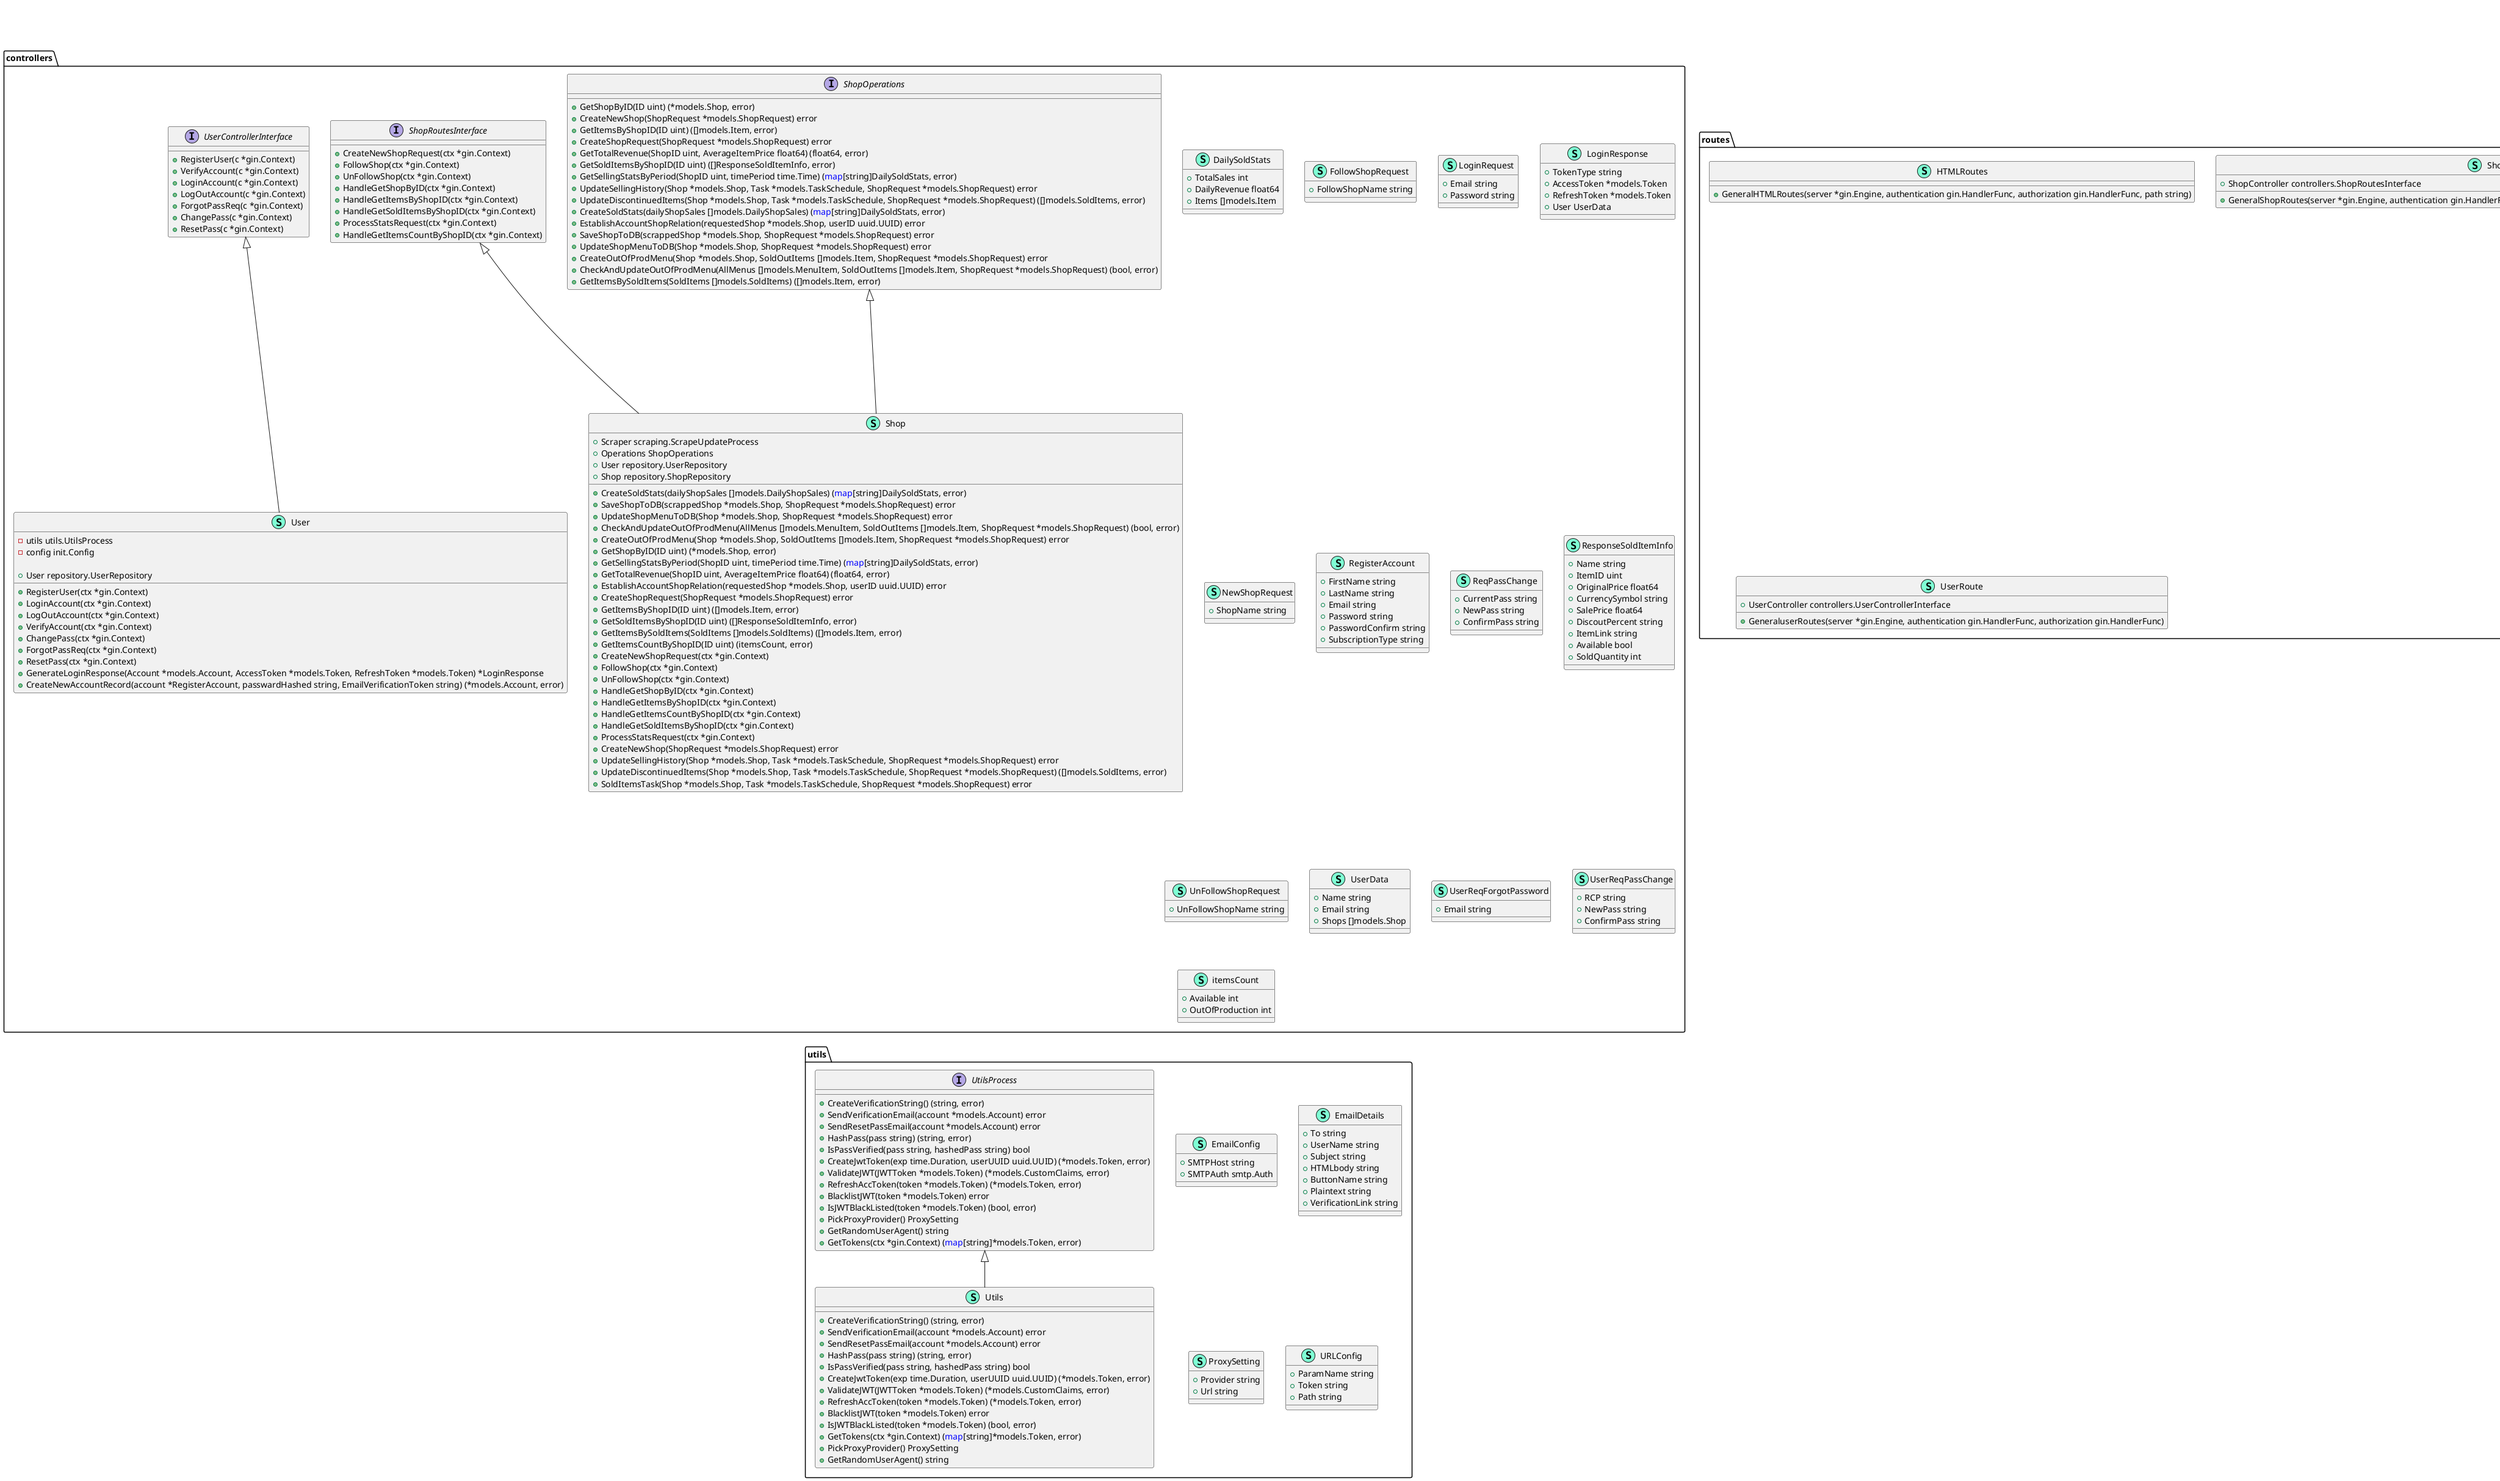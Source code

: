 @startuml EtsyScraper Architecture Diagram
namespace collector {
    class DefaultCollector << (S,Aquamarine) >> {
        + C *colly.Collector

    }
}


namespace controllers {
    class DailySoldStats << (S,Aquamarine) >> {
        + TotalSales int
        + DailyRevenue float64
        + Items []models.Item

    }
    class FollowShopRequest << (S,Aquamarine) >> {
        + FollowShopName string

    }
    class LoginRequest << (S,Aquamarine) >> {
        + Email string
        + Password string

    }
    class LoginResponse << (S,Aquamarine) >> {
        + TokenType string
        + AccessToken *models.Token
        + RefreshToken *models.Token
        + User UserData

    }
    class NewShopRequest << (S,Aquamarine) >> {
        + ShopName string

    }
    class RegisterAccount << (S,Aquamarine) >> {
        + FirstName string
        + LastName string
        + Email string
        + Password string
        + PasswordConfirm string
        + SubscriptionType string

    }
    class ReqPassChange << (S,Aquamarine) >> {
        + CurrentPass string
        + NewPass string
        + ConfirmPass string

    }
    class ResponseSoldItemInfo << (S,Aquamarine) >> {
        + Name string
        + ItemID uint
        + OriginalPrice float64
        + CurrencySymbol string
        + SalePrice float64
        + DiscoutPercent string
        + ItemLink string
        + Available bool
        + SoldQuantity int

    }
    class Shop << (S,Aquamarine) >> {
        + Scraper scraping.ScrapeUpdateProcess
        + Operations ShopOperations
        + User repository.UserRepository
        + Shop repository.ShopRepository

        + CreateSoldStats(dailyShopSales []models.DailyShopSales) (<font color=blue>map</font>[string]DailySoldStats, error)
        + SaveShopToDB(scrappedShop *models.Shop, ShopRequest *models.ShopRequest) error
        + UpdateShopMenuToDB(Shop *models.Shop, ShopRequest *models.ShopRequest) error
        + CheckAndUpdateOutOfProdMenu(AllMenus []models.MenuItem, SoldOutItems []models.Item, ShopRequest *models.ShopRequest) (bool, error)
        + CreateOutOfProdMenu(Shop *models.Shop, SoldOutItems []models.Item, ShopRequest *models.ShopRequest) error
        + GetShopByID(ID uint) (*models.Shop, error)
        + GetSellingStatsByPeriod(ShopID uint, timePeriod time.Time) (<font color=blue>map</font>[string]DailySoldStats, error)
        + GetTotalRevenue(ShopID uint, AverageItemPrice float64) (float64, error)
        + EstablishAccountShopRelation(requestedShop *models.Shop, userID uuid.UUID) error
        + CreateShopRequest(ShopRequest *models.ShopRequest) error
        + GetItemsByShopID(ID uint) ([]models.Item, error)
        + GetSoldItemsByShopID(ID uint) ([]ResponseSoldItemInfo, error)
        + GetItemsBySoldItems(SoldItems []models.SoldItems) ([]models.Item, error)
        + GetItemsCountByShopID(ID uint) (itemsCount, error)
        + CreateNewShopRequest(ctx *gin.Context) 
        + FollowShop(ctx *gin.Context) 
        + UnFollowShop(ctx *gin.Context) 
        + HandleGetShopByID(ctx *gin.Context) 
        + HandleGetItemsByShopID(ctx *gin.Context) 
        + HandleGetItemsCountByShopID(ctx *gin.Context) 
        + HandleGetSoldItemsByShopID(ctx *gin.Context) 
        + ProcessStatsRequest(ctx *gin.Context) 
        + CreateNewShop(ShopRequest *models.ShopRequest) error
        + UpdateSellingHistory(Shop *models.Shop, Task *models.TaskSchedule, ShopRequest *models.ShopRequest) error
        + UpdateDiscontinuedItems(Shop *models.Shop, Task *models.TaskSchedule, ShopRequest *models.ShopRequest) ([]models.SoldItems, error)
        + SoldItemsTask(Shop *models.Shop, Task *models.TaskSchedule, ShopRequest *models.ShopRequest) error

    }
    interface ShopOperations  {
        + GetShopByID(ID uint) (*models.Shop, error)
        + CreateNewShop(ShopRequest *models.ShopRequest) error
        + GetItemsByShopID(ID uint) ([]models.Item, error)
        + CreateShopRequest(ShopRequest *models.ShopRequest) error
        + GetTotalRevenue(ShopID uint, AverageItemPrice float64) (float64, error)
        + GetSoldItemsByShopID(ID uint) ([]ResponseSoldItemInfo, error)
        + GetSellingStatsByPeriod(ShopID uint, timePeriod time.Time) (<font color=blue>map</font>[string]DailySoldStats, error)
        + UpdateSellingHistory(Shop *models.Shop, Task *models.TaskSchedule, ShopRequest *models.ShopRequest) error
        + UpdateDiscontinuedItems(Shop *models.Shop, Task *models.TaskSchedule, ShopRequest *models.ShopRequest) ([]models.SoldItems, error)
        + CreateSoldStats(dailyShopSales []models.DailyShopSales) (<font color=blue>map</font>[string]DailySoldStats, error)
        + EstablishAccountShopRelation(requestedShop *models.Shop, userID uuid.UUID) error
        + SaveShopToDB(scrappedShop *models.Shop, ShopRequest *models.ShopRequest) error
        + UpdateShopMenuToDB(Shop *models.Shop, ShopRequest *models.ShopRequest) error
        + CreateOutOfProdMenu(Shop *models.Shop, SoldOutItems []models.Item, ShopRequest *models.ShopRequest) error
        + CheckAndUpdateOutOfProdMenu(AllMenus []models.MenuItem, SoldOutItems []models.Item, ShopRequest *models.ShopRequest) (bool, error)
        + GetItemsBySoldItems(SoldItems []models.SoldItems) ([]models.Item, error)

    }
    interface ShopRoutesInterface  {
        + CreateNewShopRequest(ctx *gin.Context) 
        + FollowShop(ctx *gin.Context) 
        + UnFollowShop(ctx *gin.Context) 
        + HandleGetShopByID(ctx *gin.Context) 
        + HandleGetItemsByShopID(ctx *gin.Context) 
        + HandleGetSoldItemsByShopID(ctx *gin.Context) 
        + ProcessStatsRequest(ctx *gin.Context) 
        + HandleGetItemsCountByShopID(ctx *gin.Context) 

    }
    class UnFollowShopRequest << (S,Aquamarine) >> {
        + UnFollowShopName string

    }
    class User << (S,Aquamarine) >> {
        - utils utils.UtilsProcess
        - config init.Config

        + User repository.UserRepository

        + RegisterUser(ctx *gin.Context) 
        + LoginAccount(ctx *gin.Context) 
        + LogOutAccount(ctx *gin.Context) 
        + VerifyAccount(ctx *gin.Context) 
        + ChangePass(ctx *gin.Context) 
        + ForgotPassReq(ctx *gin.Context) 
        + ResetPass(ctx *gin.Context) 
        + GenerateLoginResponse(Account *models.Account, AccessToken *models.Token, RefreshToken *models.Token) *LoginResponse
        + CreateNewAccountRecord(account *RegisterAccount, passwardHashed string, EmailVerificationToken string) (*models.Account, error)

    }
    interface UserControllerInterface  {
        + RegisterUser(c *gin.Context) 
        + VerifyAccount(c *gin.Context) 
        + LoginAccount(c *gin.Context) 
        + LogOutAccount(c *gin.Context) 
        + ForgotPassReq(c *gin.Context) 
        + ChangePass(c *gin.Context) 
        + ResetPass(c *gin.Context) 

    }
    class UserData << (S,Aquamarine) >> {
        + Name string
        + Email string
        + Shops []models.Shop

    }
    class UserReqForgotPassword << (S,Aquamarine) >> {
        + Email string

    }
    class UserReqPassChange << (S,Aquamarine) >> {
        + RCP string
        + NewPass string
        + ConfirmPass string

    }
    class itemsCount << (S,Aquamarine) >> {
        + Available int
        + OutOfProduction int

    }
}

"controllers.ShopOperations" <|-- "controllers.Shop"
"controllers.ShopRoutesInterface" <|-- "controllers.Shop"
"controllers.UserControllerInterface" <|-- "controllers.User"

namespace initializer {
    class Config << (S,Aquamarine) >> {
        + DataBaseHost string
        + DataBaseUserName string
        + DatabaseUserPassword string
        + DataBaseName string
        + DataBasePort string
        + ServerPort string
        + ClientOrigin string
        + JwtSecret string
        + AccTokenExp time.Duration
        + RefTokenExp time.Duration
        + EmailAddress string
        + SMTPHost string
        + SMTPPass string
        + SMTPPort int
        + SMTPUser string
        + RedisURL string
        + ScrapShopURL string
        + MaxPageLimit int
        + ProxyHostURL1 string
        + ProxyHostURL2 string
        + ProxyHostURL3 string

    }
}


namespace models {
    class Account << (S,Aquamarine) >> {
        + ID uuid.UUID
        + FirstName string
        + LastName string
        + Email string
        + PasswordHashed string
        + SubscriptionType string
        + EmailVerified bool
        + EmailVerificationToken string
        + RequestChangePass bool
        + AccountPassResetToken string
        + LastTimeLoggedIn time.Time
        + LastTimeLoggedOut time.Time
        + ShopsFollowing []Shop
        + Requests []ShopRequest

    }
    class CustomClaims << (S,Aquamarine) >> {
        + CreatedAt int64
        + ExpiresAt int64
        + UserUUID uuid.UUID

    }
    class DailyShopSales << (S,Aquamarine) >> {
        + ShopID uint
        + TotalSales int
        + Admirers int
        + DailyRevenue float64
        + Shop Shop

    }
    class Item << (S,Aquamarine) >> {
        + Name string
        + OriginalPrice float64
        + CurrencySymbol string
        + SalePrice float64
        + DiscoutPercent string
        + Available bool
        + ItemLink string
        + MenuItemID uint
        + ListingID uint
        + DataShopID string
        + SoldUnits []SoldItems
        + PriceHistory []ItemHistoryChange

    }
    class ItemHistoryChange << (S,Aquamarine) >> {
        + ItemID uint
        + NewItemCreated bool
        + OldPrice float64
        + NewPrice float64
        + OldAvailable bool
        + NewAvailable bool
        + OldMenuItemID uint
        + NewMenuItemID uint

    }
    class MenuItem << (S,Aquamarine) >> {
        + ShopMenuID uint
        + Category string
        + SectionID string
        + Link string
        + Amount int
        + Items []Item

    }
    class Reviews << (S,Aquamarine) >> {
        + ShopID uint
        + ShopRating float64
        + ReviewsCount int
        + ReviewsTopic []ReviewsTopic

    }
    class ReviewsTopic << (S,Aquamarine) >> {
        + ReviewsID uint
        + Keyword string
        + KeywordCount int

    }
    class Shop << (S,Aquamarine) >> {
        + Name string
        + Description string
        + Location string
        + TotalSales int
        + JoinedSince string
        + LastUpdateTime string
        + Admirers int
        + HasSoldHistory bool
        + OnVacation bool
        + Revenue float64
        + AverageItemsPrice float64
        + CreatedByUserID uuid.UUID
        + SocialMediaLinks []SocialMediaLinks
        + Member []ShopMember
        + ShopMenu ShopMenu
        + Reviews Reviews
        + Followers []Account

    }
    class ShopMember << (S,Aquamarine) >> {
        + ShopID uint
        + Name string
        + Role string

    }
    class ShopMenu << (S,Aquamarine) >> {
        + ShopID uint
        + TotalItemsAmount int
        + Menu []MenuItem

    }
    class ShopRequest << (S,Aquamarine) >> {
        + AccountID uuid.UUID
        + ShopName string
        + Status string

    }
    class SocialMediaLinks << (S,Aquamarine) >> {
        + ShopID uint
        + Link string

    }
    class SoldItems << (S,Aquamarine) >> {
        + Name string
        + ItemLink string
        + ItemID uint
        + ListingID uint
        + DataShopID string

    }
    class TaskSchedule << (S,Aquamarine) >> {
        + IsScrapeFinished bool
        + IsPaginationScrapped bool
        + CurrentPage int
        + LastPage int
        + UpdateSoldItems int

    }
    class models.Token << (T, #FF7700) >>  {
    }
}
"gorm.Model" *-- "models.Account"
"gorm.Model" *-- "models.DailyShopSales"
"gorm.Model" *-- "models.Item"
"gorm.Model" *-- "models.ItemHistoryChange"
"gorm.Model" *-- "models.MenuItem"
"gorm.Model" *-- "models.Reviews"
"gorm.Model" *-- "models.ReviewsTopic"
"gorm.Model" *-- "models.Shop"
"gorm.Model" *-- "models.ShopMember"
"gorm.Model" *-- "models.ShopMenu"
"gorm.Model" *-- "models.ShopRequest"
"gorm.Model" *-- "models.SocialMediaLinks"
"gorm.Model" *-- "models.SoldItems"


namespace repository {
    class DataBase << (S,Aquamarine) >> {
        + DB *gorm.DB

        + CreateItemHistoryChange(Change models.ItemHistoryChange) error
        + CreateNewItem(item models.Item) (models.Item, error)
        + UpdateItem(existingItem models.Item, changes <font color=blue>map</font>[string]<font color=blue>interface</font>{}) error
        + GetItemByListingID(ID uint) (*models.Item, error)
        + GetAllItemsByDataShopID(dataShopID string) ([]models.Item, error)
        + UpdateColumnsInShop(Shop models.Shop, updateData <font color=blue>map</font>[string]<font color=blue>interface</font>{}) error
        + CreateDailySales(ShopID uint, TotalSales int, Admirers int) error
        + CreateShop(scrappedShop *models.Shop) error
        + SaveShop(Shop *models.Shop) error
        + SaveSoldItemsToDB(ScrappedSoldItems []models.SoldItems) error
        + UpdateDailySales(ScrappedSoldItems []models.SoldItems, ShopID uint, dailyRevenue float64) error
        + SaveMenu(Menus models.MenuItem) error
        + CreateMenu(Menus models.MenuItem) (models.MenuItem, error)
        + FetchShopByID(ID uint) (*models.Shop, error)
        + FetchStatsByPeriod(ShopID uint, timePeriod time.Time) ([]models.DailyShopSales, error)
        + FetchSoldItemsByListingID(listingIDs []uint) ([]models.SoldItems, error)
        + FetchItemsBySoldItems(soldItemID uint) (models.Item, error)
        + GetSoldItemsInRange(fromDate time.Time, ShopID uint) ([]models.SoldItems, error)
        + UpdateAccountShopRelation(requestedShop *models.Shop, UserID uuid.UUID) error
        + GetAverageItemPrice(ShopID uint) (float64, error)
        + SaveShopRequestToDB(ShopRequest *models.ShopRequest) error
        + GetShopWithItemsByShopID(ID uint) (*models.Shop, error)
        + GetShopByName(ShopName string) (*models.Shop, error)
        + GetAllShops() (*[]models.Shop, error)
        + GetAccountByID(ID uuid.UUID) (*models.Account, error)
        + GetAccountByEmail(email string) *models.Account
        + UpdateLastTimeLoggedIn(Account *models.Account) error
        + JoinShopFollowing(Account *models.Account) (*models.Account, error)
        + UpdateLastTimeLoggedOut(UserID uuid.UUID) error
        + UpdateAccountAfterVerify(Account *models.Account) error
        + UpdateAccountNewPass(Account *models.Account, passwardHashed string) error
        + UpdateAccountAfterResetPass(Account *models.Account, newPasswardHashed string) error
        + SaveAccount(Account *models.Account) error
        + CreateAccount(newAccount *models.Account) (*models.Account, error)
        + InsertTokenForAccount(column string, token string, VerifyUser *models.Account) (*models.Account, error)
        + GetAccountWithShops(accountID uuid.UUID) (*models.Account, error)

    }
    interface ShopRepository  {
        + CreateShop(scrappedShop *models.Shop) error
        + SaveShop(Shop *models.Shop) error
        + SaveSoldItemsToDB(ScrappedSoldItems []models.SoldItems) error
        + UpdateDailySales(ScrappedSoldItems []models.SoldItems, ShopID uint, dailyRevenue float64) error
        + SaveMenu(Menus models.MenuItem) error
        + FetchShopByID(ID uint) (*models.Shop, error)
        + FetchStatsByPeriod(ShopID uint, timePeriod time.Time) ([]models.DailyShopSales, error)
        + FetchSoldItemsByListingID(listingIDs []uint) ([]models.SoldItems, error)
        + FetchItemsBySoldItems(soldItemID uint) (models.Item, error)
        + GetSoldItemsInRange(fromDate time.Time, ShopID uint) ([]models.SoldItems, error)
        + UpdateAccountShopRelation(requestedShop *models.Shop, UserID uuid.UUID) error
        + GetAverageItemPrice(ShopID uint) (float64, error)
        + SaveShopRequestToDB(ShopRequest *models.ShopRequest) error
        + GetShopWithItemsByShopID(ID uint) (*models.Shop, error)
        + GetShopByName(ShopName string) (*models.Shop, error)
        + GetAllShops() (*[]models.Shop, error)
        + CreateDailySales(ShopID uint, TotalSales int, Admirers int) error
        + UpdateColumnsInShop(Shop models.Shop, updateData <font color=blue>map</font>[string]<font color=blue>interface</font>{}) error
        + CreateMenu(Menus models.MenuItem) (models.MenuItem, error)
        + GetItemByListingID(ID uint) (*models.Item, error)
        + CreateItemHistoryChange(Change models.ItemHistoryChange) error
        + UpdateItem(existingItem models.Item, changes <font color=blue>map</font>[string]<font color=blue>interface</font>{}) error
        + GetAllItemsByDataShopID(dataShopID string) ([]models.Item, error)
        + CreateNewItem(item models.Item) (models.Item, error)

    }
    interface UserRepository  {
        + GetAccountByID(ID uuid.UUID) (*models.Account, error)
        + GetAccountByEmail(email string) *models.Account
        + UpdateLastTimeLoggedIn(Account *models.Account) error
        + JoinShopFollowing(Account *models.Account) (*models.Account, error)
        + UpdateLastTimeLoggedOut(UserID uuid.UUID) error
        + UpdateAccountAfterVerify(Account *models.Account) error
        + UpdateAccountNewPass(Account *models.Account, passwardHashed string) error
        + UpdateAccountAfterResetPass(Account *models.Account, newPasswardHashed string) error
        + SaveAccount(Account *models.Account) error
        + CreateAccount(newAccount *models.Account) (*models.Account, error)
        + InsertTokenForAccount(column string, token string, VerifyUser *models.Account) (*models.Account, error)
        + GetAccountWithShops(accountID uuid.UUID) (*models.Account, error)

    }
}

"repository.ShopRepository" <|-- "repository.DataBase"
"repository.UserRepository" <|-- "repository.DataBase"

namespace routes {
    class HTMLRoutes << (S,Aquamarine) >> {
        + GeneralHTMLRoutes(server *gin.Engine, authentication gin.HandlerFunc, authorization gin.HandlerFunc, path string) 

    }
    class ShopRoutes << (S,Aquamarine) >> {
        + ShopController controllers.ShopRoutesInterface

        + GeneralShopRoutes(server *gin.Engine, authentication gin.HandlerFunc, authorization gin.HandlerFunc, isfollowingShop gin.HandlerFunc) 

    }
    class UserRoute << (S,Aquamarine) >> {
        + UserController controllers.UserControllerInterface

        + GeneraluserRoutes(server *gin.Engine, authentication gin.HandlerFunc, authorization gin.HandlerFunc) 

    }
}


namespace scheduleUpdates {
    interface CronJob  {
        + AddFunc(spec string, cmd <font color=blue>func</font>() ) 
        + Start() 

    }
    class CustomCronJob << (S,Aquamarine) >> {
        - cronJob *cron.Cron

        + AddFunc(spec string, cmd <font color=blue>func</font>() ) 
        + Start() 
        + Stop() 

    }
    class UpdateDB << (S,Aquamarine) >> {
        + Repo repository.ShopRepository
        + Shop controllers.ShopOperations

        + StartShopUpdate(needUpdateItems bool, scraper scraping.ScrapeUpdateProcess) error
        + UpdateSoldItems(queue UpdateSoldItemsQueue) 
        + ShopItemsUpdate(Shop *models.Shop, updatedShop *models.Shop, scraper scraping.ScrapeUpdateProcess) error
        + ApplyItemUpdates(existingItem models.Item, item models.Item, UpdatedMenuID uint) 
        + HandleOutOfProductionItems(dataShopID string, OutOfProductionID uint, ShopMenuID uint, existingItemMap <font color=blue>map</font>[uint]bool) 
        + AddNewItem(item models.Item) error

    }
    class UpdateSoldItemsQueue << (S,Aquamarine) >> {
        + Shop models.Shop
        + Task models.TaskSchedule

    }
}

"scheduleUpdates.CronJob" <|-- "scheduleUpdates.CustomCronJob"

namespace scrap {
    interface ScrapeUpdateProcess  {
        + CheckForUpdates(Shop string, needUpdateItems bool) (*models.Shop, error)
        + ScrapAllMenuItems(shop *models.Shop) *models.Shop
        + ScrapShop(shopName string) (*models.Shop, error)
        + ScrapSalesHistory(ShopName string, Task *models.TaskSchedule) ([]models.SoldItems, *models.TaskSchedule)

    }
    class Scraper << (S,Aquamarine) >> {
        + ScrapAllMenuItems(shop *models.Shop) *models.Shop
        + ScrapShop(shopName string) (*models.Shop, error)
        + ScrapSalesHistory(ShopName string, Task *models.TaskSchedule) ([]models.SoldItems, *models.TaskSchedule)
        + CheckForUpdates(Shop string, needUpdateItems bool) (*models.Shop, error)

    }
}

"scrap.ScrapeUpdateProcess" <|-- "scrap.Scraper"

namespace utils {
    class EmailConfig << (S,Aquamarine) >> {
        + SMTPHost string
        + SMTPAuth smtp.Auth

    }
    class EmailDetails << (S,Aquamarine) >> {
        + To string
        + UserName string
        + Subject string
        + HTMLbody string
        + ButtonName string
        + Plaintext string
        + VerificationLink string

    }
    class ProxySetting << (S,Aquamarine) >> {
        + Provider string
        + Url string

    }
    class URLConfig << (S,Aquamarine) >> {
        + ParamName string
        + Token string
        + Path string

    }
    class Utils << (S,Aquamarine) >> {
        + CreateVerificationString() (string, error)
        + SendVerificationEmail(account *models.Account) error
        + SendResetPassEmail(account *models.Account) error
        + HashPass(pass string) (string, error)
        + IsPassVerified(pass string, hashedPass string) bool
        + CreateJwtToken(exp time.Duration, userUUID uuid.UUID) (*models.Token, error)
        + ValidateJWT(JWTToken *models.Token) (*models.CustomClaims, error)
        + RefreshAccToken(token *models.Token) (*models.Token, error)
        + BlacklistJWT(token *models.Token) error
        + IsJWTBlackListed(token *models.Token) (bool, error)
        + GetTokens(ctx *gin.Context) (<font color=blue>map</font>[string]*models.Token, error)
        + PickProxyProvider() ProxySetting
        + GetRandomUserAgent() string

    }
    interface UtilsProcess  {
        + CreateVerificationString() (string, error)
        + SendVerificationEmail(account *models.Account) error
        + SendResetPassEmail(account *models.Account) error
        + HashPass(pass string) (string, error)
        + IsPassVerified(pass string, hashedPass string) bool
        + CreateJwtToken(exp time.Duration, userUUID uuid.UUID) (*models.Token, error)
        + ValidateJWT(JWTToken *models.Token) (*models.CustomClaims, error)
        + RefreshAccToken(token *models.Token) (*models.Token, error)
        + BlacklistJWT(token *models.Token) error
        + IsJWTBlackListed(token *models.Token) (bool, error)
        + PickProxyProvider() ProxySetting
        + GetRandomUserAgent() string
        + GetTokens(ctx *gin.Context) (<font color=blue>map</font>[string]*models.Token, error)

    }
}

"utils.UtilsProcess" <|-- "utils.Utils"

"__builtin__.string" #.. "models.Token"
@enduml
